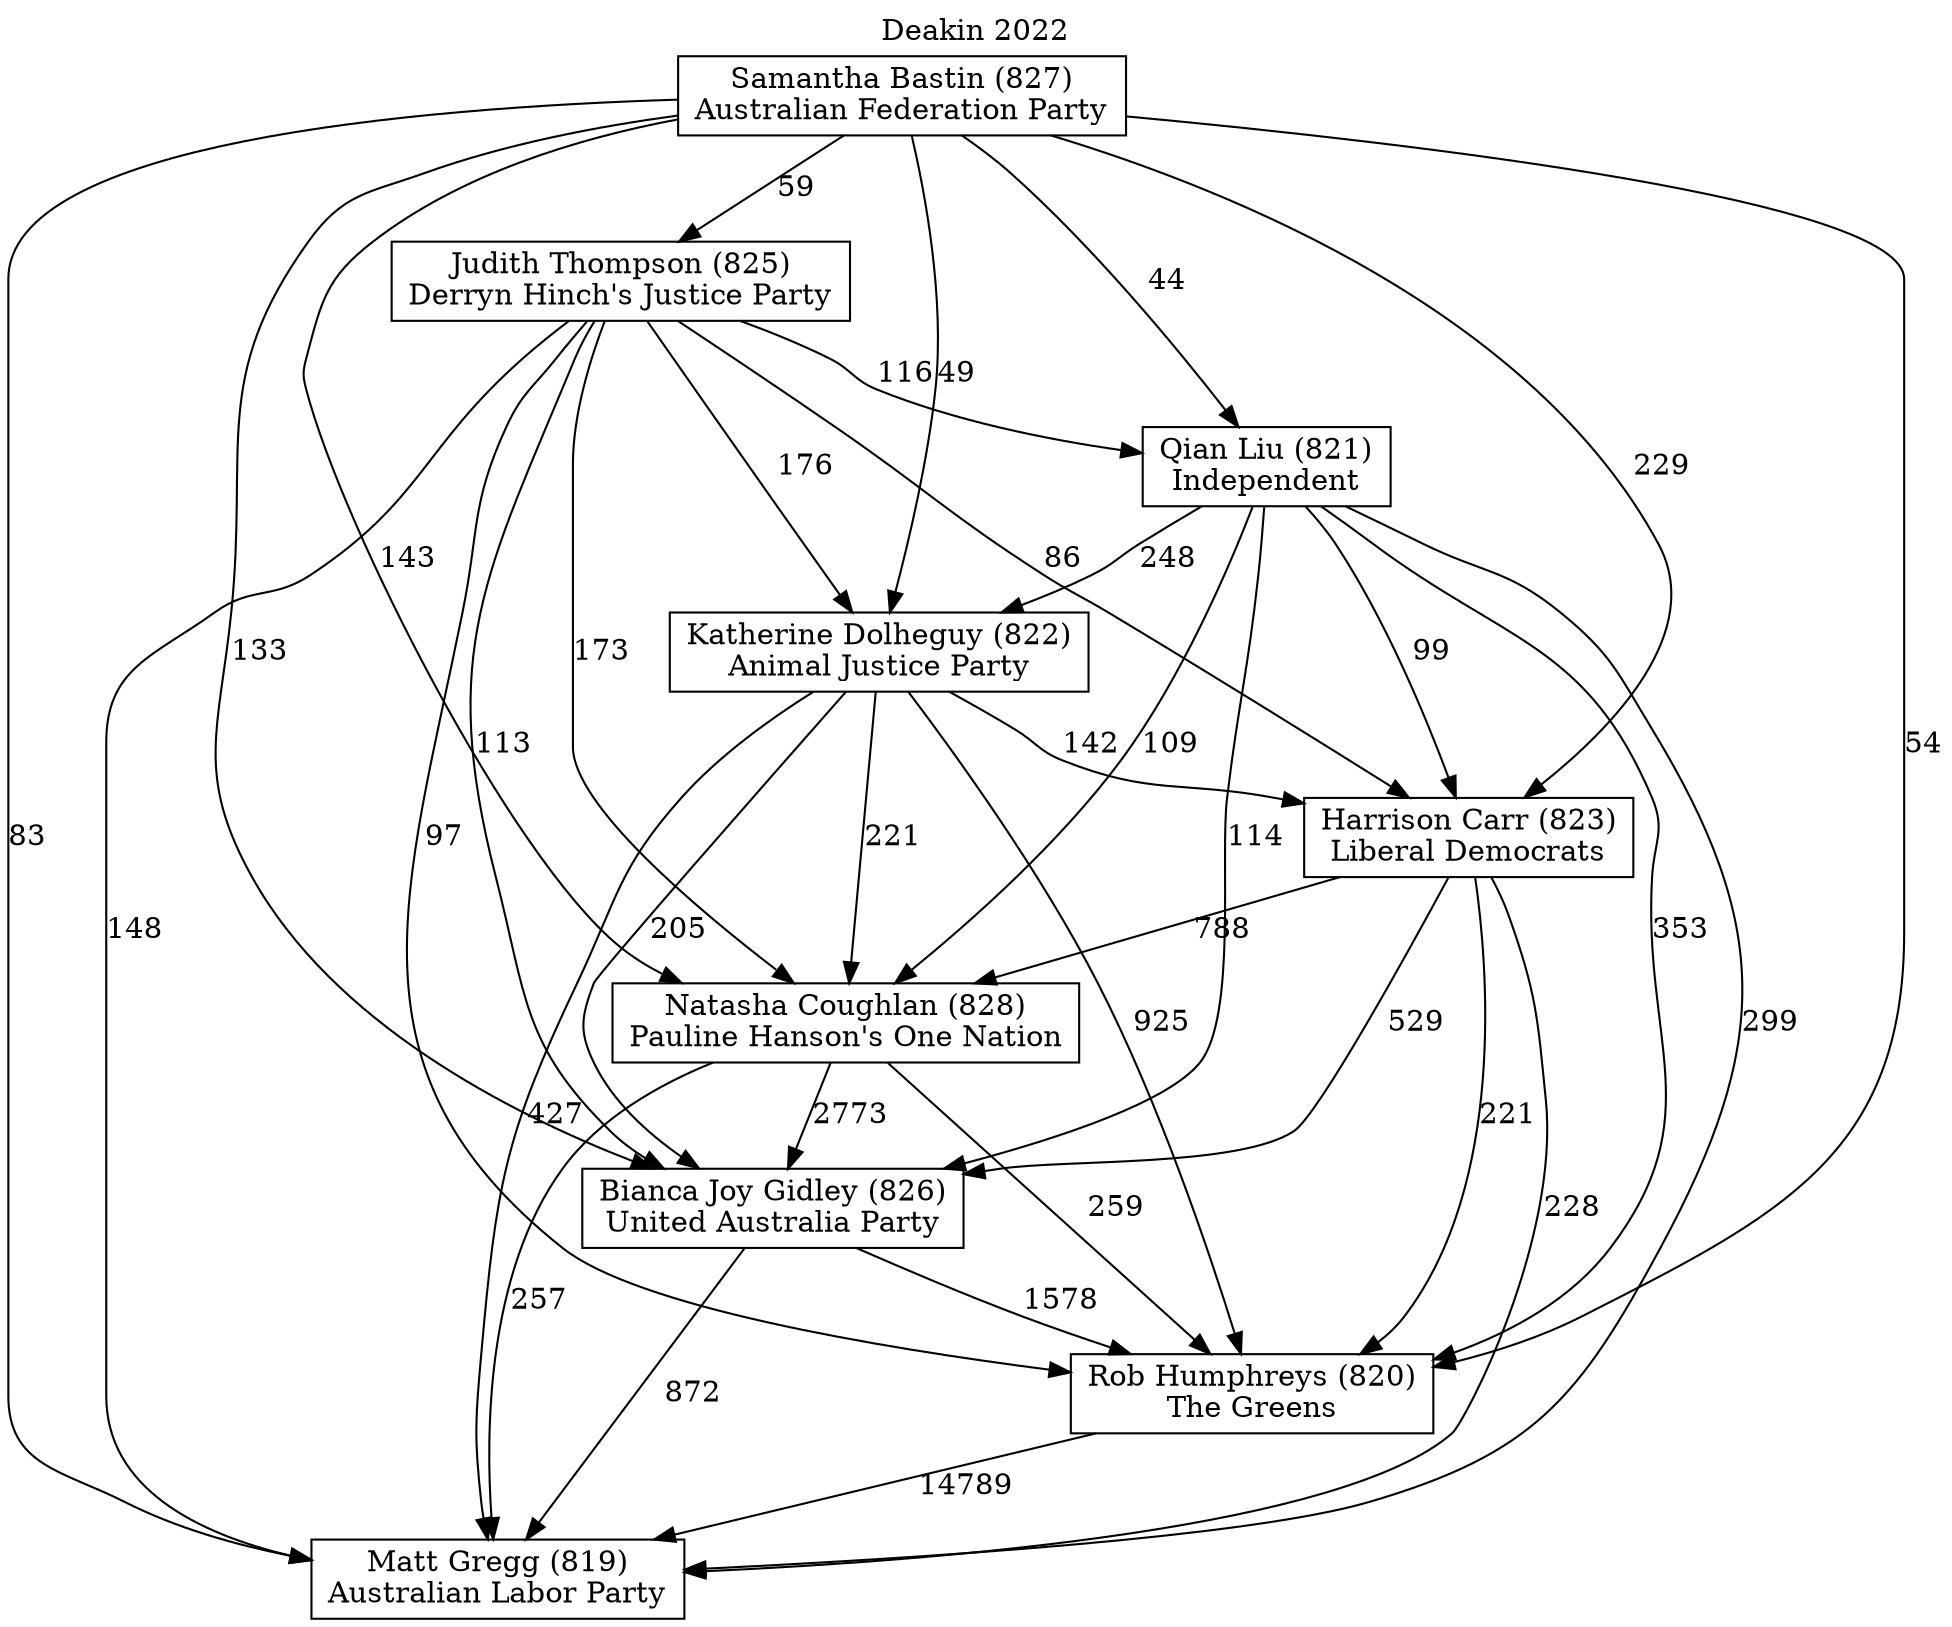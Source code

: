 // House preference flow
digraph "Matt Gregg (819)_Deakin_2022" {
	graph [label="Deakin 2022" labelloc=t mclimit=10]
	node [shape=box]
	"Qian Liu (821)" [label="Qian Liu (821)
Independent"]
	"Matt Gregg (819)" [label="Matt Gregg (819)
Australian Labor Party"]
	"Judith Thompson (825)" [label="Judith Thompson (825)
Derryn Hinch's Justice Party"]
	"Samantha Bastin (827)" [label="Samantha Bastin (827)
Australian Federation Party"]
	"Katherine Dolheguy (822)" [label="Katherine Dolheguy (822)
Animal Justice Party"]
	"Harrison Carr (823)" [label="Harrison Carr (823)
Liberal Democrats"]
	"Natasha Coughlan (828)" [label="Natasha Coughlan (828)
Pauline Hanson's One Nation"]
	"Bianca Joy Gidley (826)" [label="Bianca Joy Gidley (826)
United Australia Party"]
	"Rob Humphreys (820)" [label="Rob Humphreys (820)
The Greens"]
	"Samantha Bastin (827)" -> "Matt Gregg (819)" [label=83]
	"Natasha Coughlan (828)" -> "Bianca Joy Gidley (826)" [label=2773]
	"Samantha Bastin (827)" -> "Natasha Coughlan (828)" [label=143]
	"Harrison Carr (823)" -> "Rob Humphreys (820)" [label=221]
	"Rob Humphreys (820)" -> "Matt Gregg (819)" [label=14789]
	"Bianca Joy Gidley (826)" -> "Rob Humphreys (820)" [label=1578]
	"Katherine Dolheguy (822)" -> "Harrison Carr (823)" [label=142]
	"Qian Liu (821)" -> "Matt Gregg (819)" [label=299]
	"Qian Liu (821)" -> "Natasha Coughlan (828)" [label=109]
	"Qian Liu (821)" -> "Bianca Joy Gidley (826)" [label=114]
	"Qian Liu (821)" -> "Katherine Dolheguy (822)" [label=248]
	"Samantha Bastin (827)" -> "Katherine Dolheguy (822)" [label=49]
	"Judith Thompson (825)" -> "Katherine Dolheguy (822)" [label=176]
	"Samantha Bastin (827)" -> "Bianca Joy Gidley (826)" [label=133]
	"Judith Thompson (825)" -> "Matt Gregg (819)" [label=148]
	"Qian Liu (821)" -> "Harrison Carr (823)" [label=99]
	"Samantha Bastin (827)" -> "Qian Liu (821)" [label=44]
	"Judith Thompson (825)" -> "Harrison Carr (823)" [label=86]
	"Katherine Dolheguy (822)" -> "Natasha Coughlan (828)" [label=221]
	"Judith Thompson (825)" -> "Rob Humphreys (820)" [label=97]
	"Katherine Dolheguy (822)" -> "Matt Gregg (819)" [label=427]
	"Judith Thompson (825)" -> "Natasha Coughlan (828)" [label=173]
	"Samantha Bastin (827)" -> "Judith Thompson (825)" [label=59]
	"Bianca Joy Gidley (826)" -> "Matt Gregg (819)" [label=872]
	"Harrison Carr (823)" -> "Matt Gregg (819)" [label=228]
	"Samantha Bastin (827)" -> "Harrison Carr (823)" [label=229]
	"Harrison Carr (823)" -> "Bianca Joy Gidley (826)" [label=529]
	"Judith Thompson (825)" -> "Qian Liu (821)" [label=116]
	"Qian Liu (821)" -> "Rob Humphreys (820)" [label=353]
	"Katherine Dolheguy (822)" -> "Bianca Joy Gidley (826)" [label=205]
	"Samantha Bastin (827)" -> "Rob Humphreys (820)" [label=54]
	"Natasha Coughlan (828)" -> "Rob Humphreys (820)" [label=259]
	"Natasha Coughlan (828)" -> "Matt Gregg (819)" [label=257]
	"Harrison Carr (823)" -> "Natasha Coughlan (828)" [label=788]
	"Judith Thompson (825)" -> "Bianca Joy Gidley (826)" [label=113]
	"Katherine Dolheguy (822)" -> "Rob Humphreys (820)" [label=925]
}
